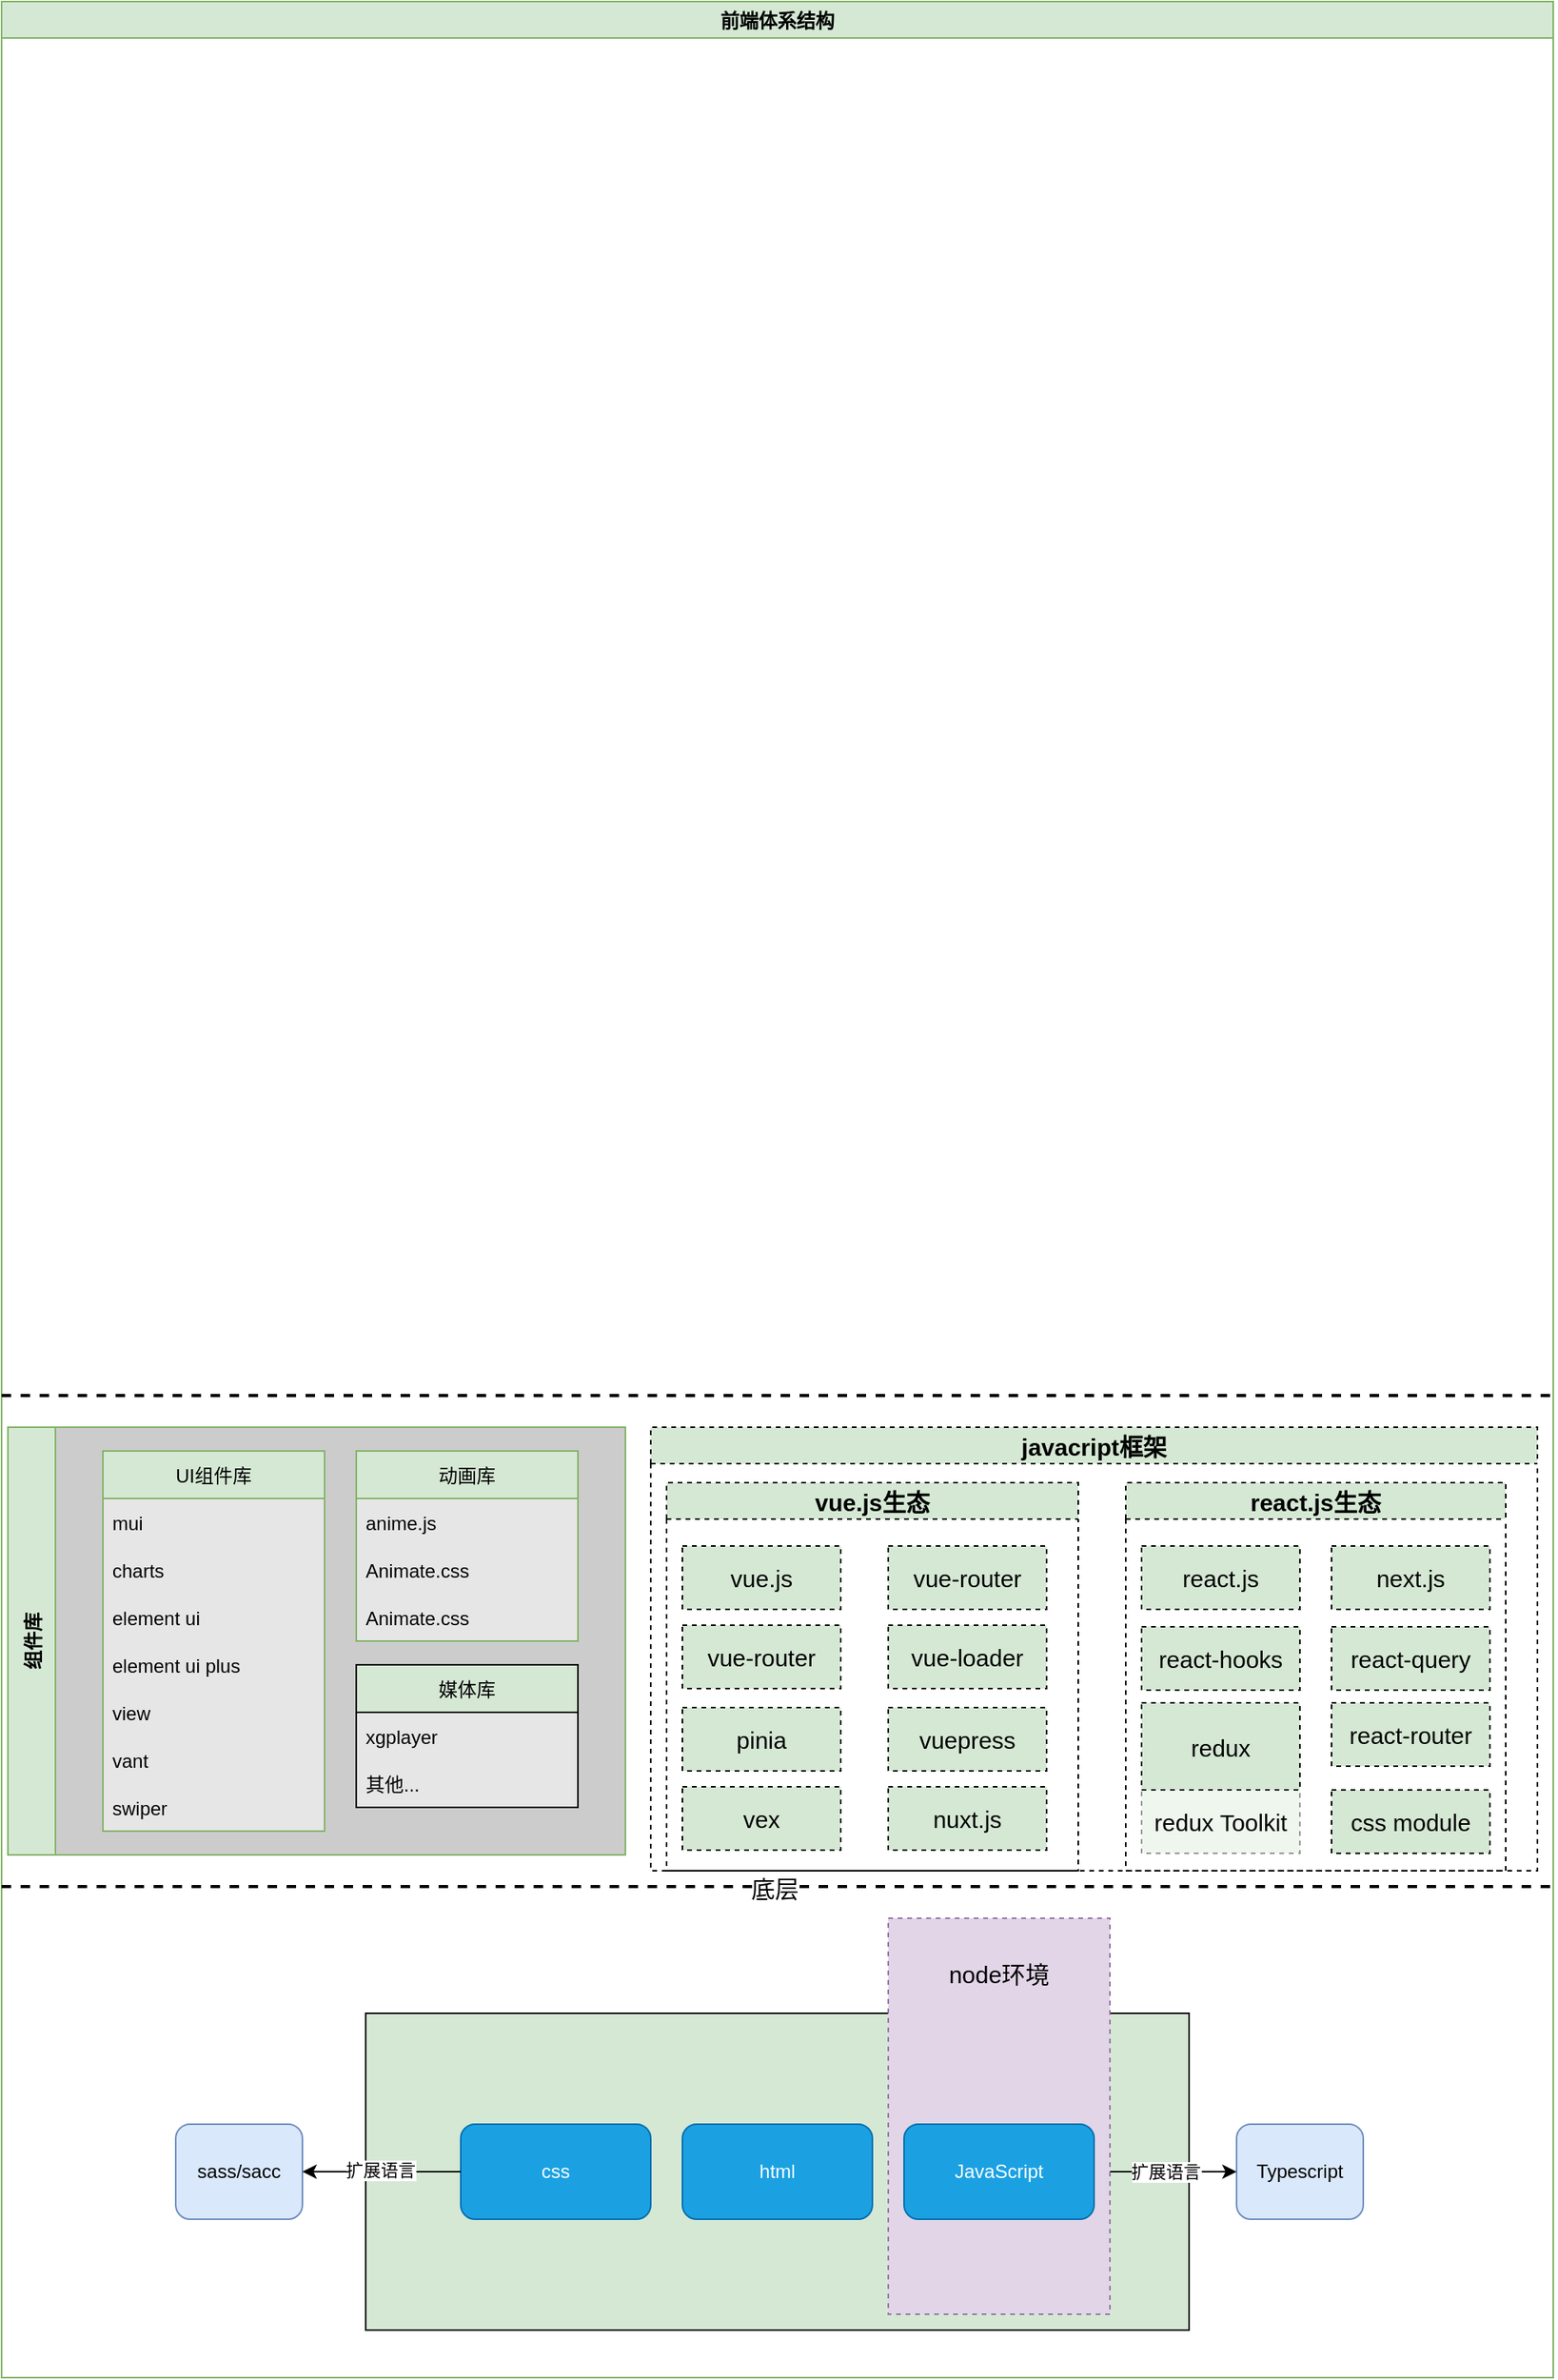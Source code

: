 <mxfile version="20.5.0" type="github">
  <diagram id="prtHgNgQTEPvFCAcTncT" name="Page-1">
    <mxGraphModel dx="1470" dy="1108" grid="1" gridSize="10" guides="1" tooltips="1" connect="1" arrows="1" fold="1" page="1" pageScale="1" pageWidth="827" pageHeight="1169" math="0" shadow="0">
      <root>
        <mxCell id="0" />
        <mxCell id="1" parent="0" />
        <mxCell id="-jn-j5KkJefASaCqUATf-5" value="前端体系结构" style="swimlane;fillColor=#D5E8D4;strokeColor=#82b366;" vertex="1" parent="1">
          <mxGeometry x="20" y="40" width="980" height="1500" as="geometry" />
        </mxCell>
        <mxCell id="-jn-j5KkJefASaCqUATf-9" value="" style="endArrow=none;dashed=1;html=1;rounded=0;strokeWidth=2;" edge="1" parent="-jn-j5KkJefASaCqUATf-5">
          <mxGeometry width="50" height="50" relative="1" as="geometry">
            <mxPoint y="1190" as="sourcePoint" />
            <mxPoint x="980" y="1190" as="targetPoint" />
          </mxGeometry>
        </mxCell>
        <mxCell id="-jn-j5KkJefASaCqUATf-51" value="&lt;font style=&quot;font-size: 15px;&quot;&gt;底层&lt;/font&gt;" style="edgeLabel;html=1;align=center;verticalAlign=middle;resizable=0;points=[];" vertex="1" connectable="0" parent="-jn-j5KkJefASaCqUATf-9">
          <mxGeometry x="-0.004" y="-1" relative="1" as="geometry">
            <mxPoint as="offset" />
          </mxGeometry>
        </mxCell>
        <mxCell id="-jn-j5KkJefASaCqUATf-18" value="" style="endArrow=none;dashed=1;html=1;strokeWidth=2;rounded=0;" edge="1" parent="-jn-j5KkJefASaCqUATf-5">
          <mxGeometry width="50" height="50" relative="1" as="geometry">
            <mxPoint y="880" as="sourcePoint" />
            <mxPoint x="980" y="880" as="targetPoint" />
          </mxGeometry>
        </mxCell>
        <mxCell id="-jn-j5KkJefASaCqUATf-50" value="组件库" style="swimlane;horizontal=0;fillColor=#d5e8d4;strokeColor=#82b366;swimlaneFillColor=#CCCCCC;startSize=30;" vertex="1" parent="-jn-j5KkJefASaCqUATf-5">
          <mxGeometry x="4" y="900" width="390" height="270" as="geometry" />
        </mxCell>
        <mxCell id="-jn-j5KkJefASaCqUATf-37" value="UI组件库" style="swimlane;fontStyle=0;childLayout=stackLayout;horizontal=1;startSize=30;horizontalStack=0;resizeParent=1;resizeParentMax=0;resizeLast=0;collapsible=1;marginBottom=0;fillColor=#d5e8d4;strokeColor=#82b366;gradientColor=none;swimlaneFillColor=#E6E6E6;" vertex="1" parent="-jn-j5KkJefASaCqUATf-50">
          <mxGeometry x="60" y="15" width="140" height="240" as="geometry" />
        </mxCell>
        <mxCell id="-jn-j5KkJefASaCqUATf-48" value="mui" style="text;strokeColor=none;fillColor=none;align=left;verticalAlign=middle;spacingLeft=4;spacingRight=4;overflow=hidden;points=[[0,0.5],[1,0.5]];portConstraint=eastwest;rotatable=0;" vertex="1" parent="-jn-j5KkJefASaCqUATf-37">
          <mxGeometry y="30" width="140" height="30" as="geometry" />
        </mxCell>
        <mxCell id="-jn-j5KkJefASaCqUATf-47" value="charts" style="text;strokeColor=none;fillColor=none;align=left;verticalAlign=middle;spacingLeft=4;spacingRight=4;overflow=hidden;points=[[0,0.5],[1,0.5]];portConstraint=eastwest;rotatable=0;" vertex="1" parent="-jn-j5KkJefASaCqUATf-37">
          <mxGeometry y="60" width="140" height="30" as="geometry" />
        </mxCell>
        <mxCell id="-jn-j5KkJefASaCqUATf-45" value="element ui" style="text;strokeColor=none;fillColor=none;align=left;verticalAlign=middle;spacingLeft=4;spacingRight=4;overflow=hidden;points=[[0,0.5],[1,0.5]];portConstraint=eastwest;rotatable=0;" vertex="1" parent="-jn-j5KkJefASaCqUATf-37">
          <mxGeometry y="90" width="140" height="30" as="geometry" />
        </mxCell>
        <mxCell id="-jn-j5KkJefASaCqUATf-44" value="element ui plus" style="text;strokeColor=none;fillColor=none;align=left;verticalAlign=middle;spacingLeft=4;spacingRight=4;overflow=hidden;points=[[0,0.5],[1,0.5]];portConstraint=eastwest;rotatable=0;" vertex="1" parent="-jn-j5KkJefASaCqUATf-37">
          <mxGeometry y="120" width="140" height="30" as="geometry" />
        </mxCell>
        <mxCell id="-jn-j5KkJefASaCqUATf-43" value="view" style="text;strokeColor=none;fillColor=none;align=left;verticalAlign=middle;spacingLeft=4;spacingRight=4;overflow=hidden;points=[[0,0.5],[1,0.5]];portConstraint=eastwest;rotatable=0;" vertex="1" parent="-jn-j5KkJefASaCqUATf-37">
          <mxGeometry y="150" width="140" height="30" as="geometry" />
        </mxCell>
        <mxCell id="-jn-j5KkJefASaCqUATf-42" value="vant" style="text;strokeColor=none;fillColor=none;align=left;verticalAlign=middle;spacingLeft=4;spacingRight=4;overflow=hidden;points=[[0,0.5],[1,0.5]];portConstraint=eastwest;rotatable=0;" vertex="1" parent="-jn-j5KkJefASaCqUATf-37">
          <mxGeometry y="180" width="140" height="30" as="geometry" />
        </mxCell>
        <mxCell id="-jn-j5KkJefASaCqUATf-41" value="swiper" style="text;strokeColor=none;fillColor=none;align=left;verticalAlign=middle;spacingLeft=4;spacingRight=4;overflow=hidden;points=[[0,0.5],[1,0.5]];portConstraint=eastwest;rotatable=0;" vertex="1" parent="-jn-j5KkJefASaCqUATf-37">
          <mxGeometry y="210" width="140" height="30" as="geometry" />
        </mxCell>
        <mxCell id="-jn-j5KkJefASaCqUATf-26" value="动画库" style="swimlane;fontStyle=0;childLayout=stackLayout;horizontal=1;startSize=30;horizontalStack=0;resizeParent=1;resizeParentMax=0;resizeLast=0;collapsible=1;marginBottom=0;fillColor=#d5e8d4;strokeColor=#82b366;swimlaneFillColor=#E6E6E6;" vertex="1" parent="-jn-j5KkJefASaCqUATf-50">
          <mxGeometry x="220" y="15" width="140" height="120" as="geometry" />
        </mxCell>
        <mxCell id="-jn-j5KkJefASaCqUATf-27" value="anime.js" style="text;strokeColor=none;fillColor=none;align=left;verticalAlign=middle;spacingLeft=4;spacingRight=4;overflow=hidden;points=[[0,0.5],[1,0.5]];portConstraint=eastwest;rotatable=0;fontStyle=0" vertex="1" parent="-jn-j5KkJefASaCqUATf-26">
          <mxGeometry y="30" width="140" height="30" as="geometry" />
        </mxCell>
        <mxCell id="-jn-j5KkJefASaCqUATf-28" value="Animate.css" style="text;strokeColor=none;fillColor=none;align=left;verticalAlign=middle;spacingLeft=4;spacingRight=4;overflow=hidden;points=[[0,0.5],[1,0.5]];portConstraint=eastwest;rotatable=0;" vertex="1" parent="-jn-j5KkJefASaCqUATf-26">
          <mxGeometry y="60" width="140" height="30" as="geometry" />
        </mxCell>
        <mxCell id="-jn-j5KkJefASaCqUATf-29" value="Animate.css" style="text;strokeColor=none;fillColor=none;align=left;verticalAlign=middle;spacingLeft=4;spacingRight=4;overflow=hidden;points=[[0,0.5],[1,0.5]];portConstraint=eastwest;rotatable=0;" vertex="1" parent="-jn-j5KkJefASaCqUATf-26">
          <mxGeometry y="90" width="140" height="30" as="geometry" />
        </mxCell>
        <mxCell id="-jn-j5KkJefASaCqUATf-55" value="媒体库" style="swimlane;fontStyle=0;childLayout=stackLayout;horizontal=1;startSize=30;horizontalStack=0;resizeParent=1;resizeParentMax=0;resizeLast=0;collapsible=1;marginBottom=0;gradientColor=none;fillColor=#D5E8D4;swimlaneFillColor=#E6E6E6;" vertex="1" parent="-jn-j5KkJefASaCqUATf-50">
          <mxGeometry x="220" y="150" width="140" height="90" as="geometry" />
        </mxCell>
        <mxCell id="-jn-j5KkJefASaCqUATf-56" value="xgplayer" style="text;strokeColor=none;fillColor=none;align=left;verticalAlign=middle;spacingLeft=4;spacingRight=4;overflow=hidden;points=[[0,0.5],[1,0.5]];portConstraint=eastwest;rotatable=0;" vertex="1" parent="-jn-j5KkJefASaCqUATf-55">
          <mxGeometry y="30" width="140" height="30" as="geometry" />
        </mxCell>
        <mxCell id="-jn-j5KkJefASaCqUATf-57" value="其他..." style="text;strokeColor=none;fillColor=none;align=left;verticalAlign=middle;spacingLeft=4;spacingRight=4;overflow=hidden;points=[[0,0.5],[1,0.5]];portConstraint=eastwest;rotatable=0;" vertex="1" parent="-jn-j5KkJefASaCqUATf-55">
          <mxGeometry y="60" width="140" height="30" as="geometry" />
        </mxCell>
        <mxCell id="-jn-j5KkJefASaCqUATf-66" value="" style="rounded=0;whiteSpace=wrap;html=1;fillColor=#D5E8D4;gradientColor=none;" vertex="1" parent="-jn-j5KkJefASaCqUATf-5">
          <mxGeometry x="230" y="1270" width="520" height="200" as="geometry" />
        </mxCell>
        <mxCell id="-jn-j5KkJefASaCqUATf-6" value="css" style="rounded=1;whiteSpace=wrap;html=1;fillColor=#1ba1e2;strokeColor=#006EAF;fontColor=#ffffff;" vertex="1" parent="-jn-j5KkJefASaCqUATf-5">
          <mxGeometry x="290" y="1340" width="120" height="60" as="geometry" />
        </mxCell>
        <mxCell id="-jn-j5KkJefASaCqUATf-7" value="html" style="rounded=1;whiteSpace=wrap;html=1;fillColor=#1ba1e2;strokeColor=#006EAF;fontColor=#ffffff;" vertex="1" parent="-jn-j5KkJefASaCqUATf-5">
          <mxGeometry x="430" y="1340" width="120" height="60" as="geometry" />
        </mxCell>
        <mxCell id="-jn-j5KkJefASaCqUATf-11" value="sass/sacc" style="rounded=1;whiteSpace=wrap;html=1;fillColor=#dae8fc;strokeColor=#6c8ebf;" vertex="1" parent="-jn-j5KkJefASaCqUATf-5">
          <mxGeometry x="110" y="1340" width="80" height="60" as="geometry" />
        </mxCell>
        <mxCell id="-jn-j5KkJefASaCqUATf-12" value="" style="edgeStyle=orthogonalEdgeStyle;rounded=0;orthogonalLoop=1;jettySize=auto;html=1;" edge="1" parent="-jn-j5KkJefASaCqUATf-5" source="-jn-j5KkJefASaCqUATf-6" target="-jn-j5KkJefASaCqUATf-11">
          <mxGeometry relative="1" as="geometry" />
        </mxCell>
        <mxCell id="-jn-j5KkJefASaCqUATf-68" value="扩展语言" style="edgeLabel;html=1;align=center;verticalAlign=middle;resizable=0;points=[];" vertex="1" connectable="0" parent="-jn-j5KkJefASaCqUATf-12">
          <mxGeometry x="0.017" y="-1" relative="1" as="geometry">
            <mxPoint as="offset" />
          </mxGeometry>
        </mxCell>
        <mxCell id="-jn-j5KkJefASaCqUATf-13" value="Typescript" style="rounded=1;whiteSpace=wrap;html=1;fillColor=#dae8fc;strokeColor=#6c8ebf;" vertex="1" parent="-jn-j5KkJefASaCqUATf-5">
          <mxGeometry x="780" y="1340" width="80" height="60" as="geometry" />
        </mxCell>
        <mxCell id="-jn-j5KkJefASaCqUATf-14" value="扩展语言" style="edgeStyle=orthogonalEdgeStyle;rounded=0;orthogonalLoop=1;jettySize=auto;html=1;" edge="1" parent="-jn-j5KkJefASaCqUATf-5" source="-jn-j5KkJefASaCqUATf-8" target="-jn-j5KkJefASaCqUATf-13">
          <mxGeometry relative="1" as="geometry" />
        </mxCell>
        <mxCell id="-jn-j5KkJefASaCqUATf-69" value="" style="rounded=0;whiteSpace=wrap;html=1;fontSize=15;fillColor=#e1d5e7;strokeColor=#9673a6;dashed=1;" vertex="1" parent="-jn-j5KkJefASaCqUATf-5">
          <mxGeometry x="560" y="1210" width="140" height="250" as="geometry" />
        </mxCell>
        <mxCell id="-jn-j5KkJefASaCqUATf-8" value="JavaScript" style="rounded=1;whiteSpace=wrap;html=1;fillColor=#1ba1e2;strokeColor=#006EAF;fontColor=#ffffff;" vertex="1" parent="-jn-j5KkJefASaCqUATf-5">
          <mxGeometry x="570" y="1340" width="120" height="60" as="geometry" />
        </mxCell>
        <mxCell id="-jn-j5KkJefASaCqUATf-70" value="node环境" style="text;html=1;strokeColor=none;fillColor=none;align=center;verticalAlign=middle;whiteSpace=wrap;rounded=0;dashed=1;fontSize=15;" vertex="1" parent="-jn-j5KkJefASaCqUATf-5">
          <mxGeometry x="590" y="1230" width="80" height="30" as="geometry" />
        </mxCell>
        <mxCell id="-jn-j5KkJefASaCqUATf-109" value="javacript框架" style="swimlane;dashed=1;fontSize=15;fillColor=#D5E8D4;gradientColor=none;" vertex="1" parent="-jn-j5KkJefASaCqUATf-5">
          <mxGeometry x="410" y="900" width="560" height="280" as="geometry" />
        </mxCell>
        <mxCell id="-jn-j5KkJefASaCqUATf-111" value="vue.js生态" style="swimlane;dashed=1;fontSize=15;fillColor=#D5E8D4;gradientColor=none;" vertex="1" parent="-jn-j5KkJefASaCqUATf-109">
          <mxGeometry x="10" y="35" width="260" height="245" as="geometry" />
        </mxCell>
        <mxCell id="-jn-j5KkJefASaCqUATf-112" value="vue.js" style="rounded=0;whiteSpace=wrap;html=1;dashed=1;fontSize=15;fillColor=#D5E8D4;gradientColor=none;" vertex="1" parent="-jn-j5KkJefASaCqUATf-111">
          <mxGeometry x="10" y="40" width="100" height="40" as="geometry" />
        </mxCell>
        <mxCell id="-jn-j5KkJefASaCqUATf-113" value="vue-router" style="rounded=0;whiteSpace=wrap;html=1;dashed=1;fontSize=15;fillColor=#D5E8D4;gradientColor=none;" vertex="1" parent="-jn-j5KkJefASaCqUATf-111">
          <mxGeometry x="10" y="90" width="100" height="40" as="geometry" />
        </mxCell>
        <mxCell id="-jn-j5KkJefASaCqUATf-114" value="pinia" style="rounded=0;whiteSpace=wrap;html=1;dashed=1;fontSize=15;fillColor=#D5E8D4;gradientColor=none;" vertex="1" parent="-jn-j5KkJefASaCqUATf-111">
          <mxGeometry x="10" y="142" width="100" height="40" as="geometry" />
        </mxCell>
        <mxCell id="-jn-j5KkJefASaCqUATf-115" value="vex" style="rounded=0;whiteSpace=wrap;html=1;dashed=1;fontSize=15;fillColor=#D5E8D4;gradientColor=none;" vertex="1" parent="-jn-j5KkJefASaCqUATf-111">
          <mxGeometry x="10" y="192" width="100" height="40" as="geometry" />
        </mxCell>
        <mxCell id="-jn-j5KkJefASaCqUATf-116" value="vue-router" style="rounded=0;whiteSpace=wrap;html=1;dashed=1;fontSize=15;fillColor=#D5E8D4;gradientColor=none;" vertex="1" parent="-jn-j5KkJefASaCqUATf-111">
          <mxGeometry x="140" y="40" width="100" height="40" as="geometry" />
        </mxCell>
        <mxCell id="-jn-j5KkJefASaCqUATf-117" value="vue-loader" style="rounded=0;whiteSpace=wrap;html=1;dashed=1;fontSize=15;fillColor=#D5E8D4;gradientColor=none;" vertex="1" parent="-jn-j5KkJefASaCqUATf-111">
          <mxGeometry x="140" y="90" width="100" height="40" as="geometry" />
        </mxCell>
        <mxCell id="-jn-j5KkJefASaCqUATf-118" value="vuepress" style="rounded=0;whiteSpace=wrap;html=1;dashed=1;fontSize=15;fillColor=#D5E8D4;gradientColor=none;" vertex="1" parent="-jn-j5KkJefASaCqUATf-111">
          <mxGeometry x="140" y="142" width="100" height="40" as="geometry" />
        </mxCell>
        <mxCell id="-jn-j5KkJefASaCqUATf-119" value="nuxt.js" style="rounded=0;whiteSpace=wrap;html=1;dashed=1;fontSize=15;fillColor=#D5E8D4;gradientColor=none;" vertex="1" parent="-jn-j5KkJefASaCqUATf-111">
          <mxGeometry x="140" y="192" width="100" height="40" as="geometry" />
        </mxCell>
        <mxCell id="-jn-j5KkJefASaCqUATf-120" value="react.js生态" style="swimlane;dashed=1;fontSize=15;fillColor=#D5E8D4;gradientColor=none;" vertex="1" parent="-jn-j5KkJefASaCqUATf-109">
          <mxGeometry x="300" y="35" width="240" height="245" as="geometry" />
        </mxCell>
        <mxCell id="-jn-j5KkJefASaCqUATf-124" value="react.js" style="rounded=0;whiteSpace=wrap;html=1;dashed=1;fontSize=15;fillColor=#D5E8D4;gradientColor=none;" vertex="1" parent="-jn-j5KkJefASaCqUATf-120">
          <mxGeometry x="10" y="40" width="100" height="40" as="geometry" />
        </mxCell>
        <mxCell id="-jn-j5KkJefASaCqUATf-125" value="next.js" style="rounded=0;whiteSpace=wrap;html=1;dashed=1;fontSize=15;fillColor=#D5E8D4;gradientColor=none;" vertex="1" parent="-jn-j5KkJefASaCqUATf-120">
          <mxGeometry x="130" y="40" width="100" height="40" as="geometry" />
        </mxCell>
        <mxCell id="-jn-j5KkJefASaCqUATf-126" value="react-hooks" style="rounded=0;whiteSpace=wrap;html=1;dashed=1;fontSize=15;fillColor=#D5E8D4;gradientColor=none;" vertex="1" parent="-jn-j5KkJefASaCqUATf-120">
          <mxGeometry x="10" y="91" width="100" height="40" as="geometry" />
        </mxCell>
        <mxCell id="-jn-j5KkJefASaCqUATf-128" value="redux" style="rounded=0;whiteSpace=wrap;html=1;dashed=1;fontSize=15;fillColor=#D5E8D4;gradientColor=none;" vertex="1" parent="-jn-j5KkJefASaCqUATf-120">
          <mxGeometry x="10" y="139" width="100" height="55" as="geometry" />
        </mxCell>
        <mxCell id="-jn-j5KkJefASaCqUATf-129" value="redux Toolkit" style="rounded=0;whiteSpace=wrap;html=1;dashed=1;fontSize=15;fillColor=#D5E8D4;gradientColor=none;opacity=40;" vertex="1" parent="-jn-j5KkJefASaCqUATf-120">
          <mxGeometry x="10" y="194" width="100" height="40" as="geometry" />
        </mxCell>
        <mxCell id="-jn-j5KkJefASaCqUATf-130" value="react-query" style="rounded=0;whiteSpace=wrap;html=1;dashed=1;fontSize=15;fillColor=#D5E8D4;gradientColor=none;" vertex="1" parent="-jn-j5KkJefASaCqUATf-120">
          <mxGeometry x="130" y="91" width="100" height="40" as="geometry" />
        </mxCell>
        <mxCell id="-jn-j5KkJefASaCqUATf-131" value="react-router" style="rounded=0;whiteSpace=wrap;html=1;dashed=1;fontSize=15;fillColor=#D5E8D4;gradientColor=none;" vertex="1" parent="-jn-j5KkJefASaCqUATf-120">
          <mxGeometry x="130" y="139" width="100" height="40" as="geometry" />
        </mxCell>
        <mxCell id="-jn-j5KkJefASaCqUATf-132" value="css module" style="rounded=0;whiteSpace=wrap;html=1;dashed=1;fontSize=15;fillColor=#D5E8D4;gradientColor=none;" vertex="1" parent="-jn-j5KkJefASaCqUATf-120">
          <mxGeometry x="130" y="194" width="100" height="40" as="geometry" />
        </mxCell>
      </root>
    </mxGraphModel>
  </diagram>
</mxfile>
